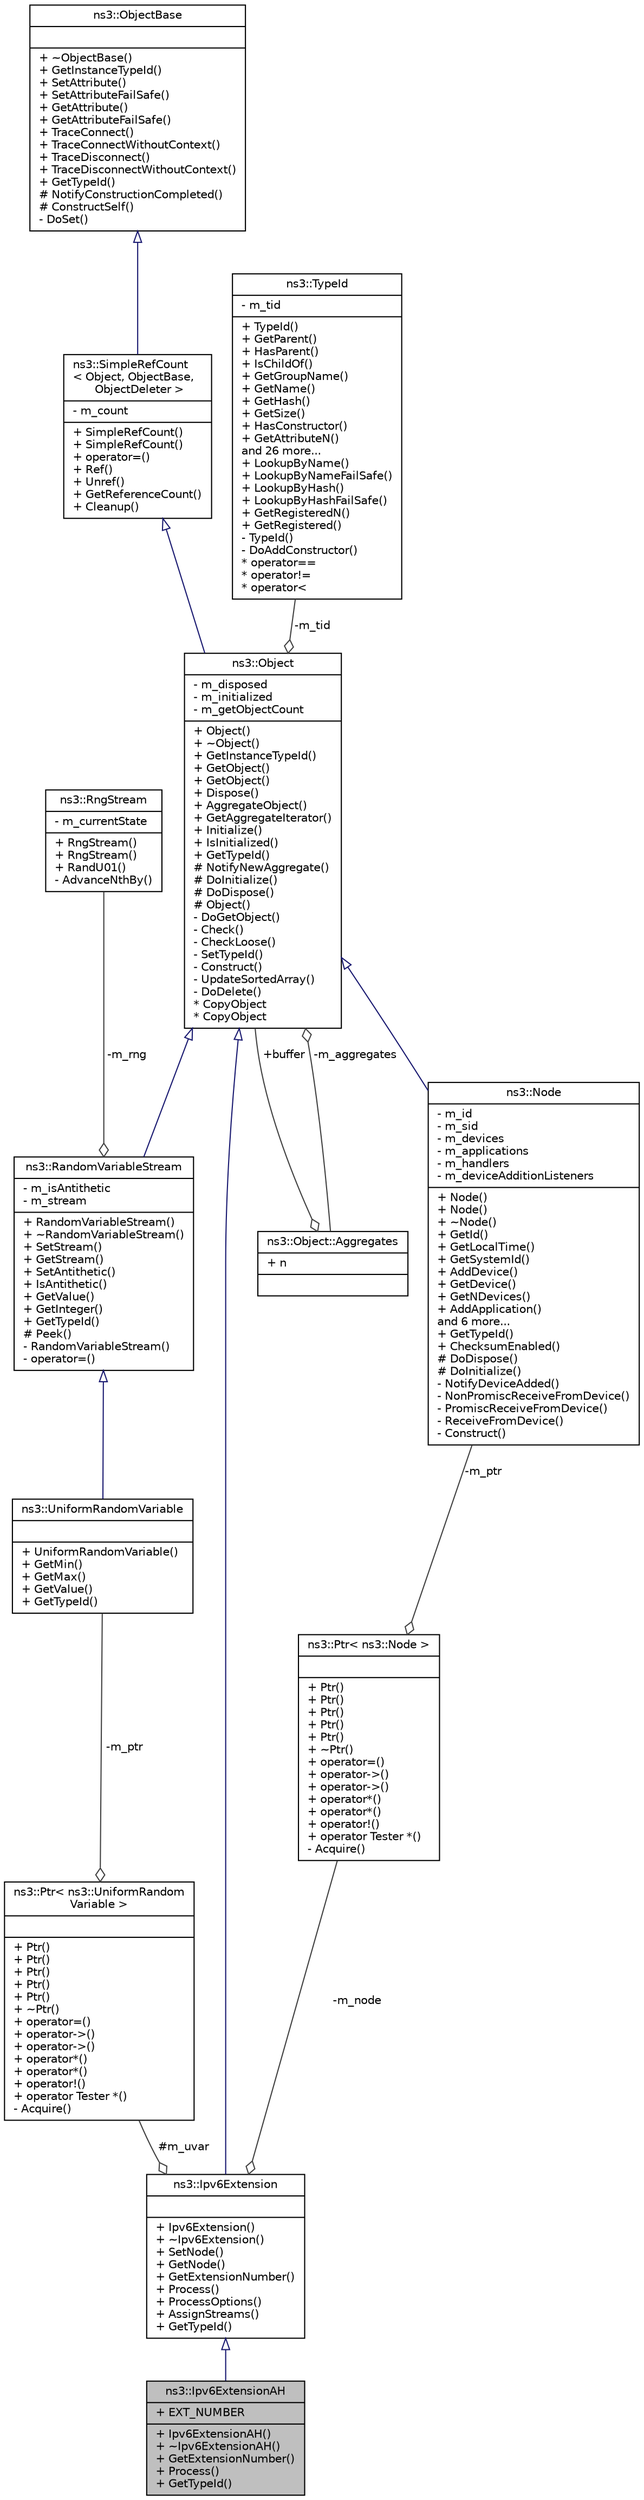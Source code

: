 digraph "ns3::Ipv6ExtensionAH"
{
  edge [fontname="Helvetica",fontsize="10",labelfontname="Helvetica",labelfontsize="10"];
  node [fontname="Helvetica",fontsize="10",shape=record];
  Node1 [label="{ns3::Ipv6ExtensionAH\n|+ EXT_NUMBER\l|+ Ipv6ExtensionAH()\l+ ~Ipv6ExtensionAH()\l+ GetExtensionNumber()\l+ Process()\l+ GetTypeId()\l}",height=0.2,width=0.4,color="black", fillcolor="grey75", style="filled", fontcolor="black"];
  Node2 -> Node1 [dir="back",color="midnightblue",fontsize="10",style="solid",arrowtail="onormal"];
  Node2 [label="{ns3::Ipv6Extension\n||+ Ipv6Extension()\l+ ~Ipv6Extension()\l+ SetNode()\l+ GetNode()\l+ GetExtensionNumber()\l+ Process()\l+ ProcessOptions()\l+ AssignStreams()\l+ GetTypeId()\l}",height=0.2,width=0.4,color="black", fillcolor="white", style="filled",URL="$d1/de7/classns3_1_1Ipv6Extension.html",tooltip="IPv6 Extension base If you want to implement a new IPv6 extension, all you have to do is implement a ..."];
  Node3 -> Node2 [dir="back",color="midnightblue",fontsize="10",style="solid",arrowtail="onormal"];
  Node3 [label="{ns3::Object\n|- m_disposed\l- m_initialized\l- m_getObjectCount\l|+ Object()\l+ ~Object()\l+ GetInstanceTypeId()\l+ GetObject()\l+ GetObject()\l+ Dispose()\l+ AggregateObject()\l+ GetAggregateIterator()\l+ Initialize()\l+ IsInitialized()\l+ GetTypeId()\l# NotifyNewAggregate()\l# DoInitialize()\l# DoDispose()\l# Object()\l- DoGetObject()\l- Check()\l- CheckLoose()\l- SetTypeId()\l- Construct()\l- UpdateSortedArray()\l- DoDelete()\l* CopyObject\l* CopyObject\l}",height=0.2,width=0.4,color="black", fillcolor="white", style="filled",URL="$d9/d77/classns3_1_1Object.html",tooltip="A base class which provides memory management and object aggregation. "];
  Node4 -> Node3 [dir="back",color="midnightblue",fontsize="10",style="solid",arrowtail="onormal"];
  Node4 [label="{ns3::SimpleRefCount\l\< Object, ObjectBase,\l ObjectDeleter \>\n|- m_count\l|+ SimpleRefCount()\l+ SimpleRefCount()\l+ operator=()\l+ Ref()\l+ Unref()\l+ GetReferenceCount()\l+ Cleanup()\l}",height=0.2,width=0.4,color="black", fillcolor="white", style="filled",URL="$da/da1/classns3_1_1SimpleRefCount.html"];
  Node5 -> Node4 [dir="back",color="midnightblue",fontsize="10",style="solid",arrowtail="onormal"];
  Node5 [label="{ns3::ObjectBase\n||+ ~ObjectBase()\l+ GetInstanceTypeId()\l+ SetAttribute()\l+ SetAttributeFailSafe()\l+ GetAttribute()\l+ GetAttributeFailSafe()\l+ TraceConnect()\l+ TraceConnectWithoutContext()\l+ TraceDisconnect()\l+ TraceDisconnectWithoutContext()\l+ GetTypeId()\l# NotifyConstructionCompleted()\l# ConstructSelf()\l- DoSet()\l}",height=0.2,width=0.4,color="black", fillcolor="white", style="filled",URL="$d2/dac/classns3_1_1ObjectBase.html",tooltip="Anchor the ns-3 type and attribute system. "];
  Node6 -> Node3 [color="grey25",fontsize="10",style="solid",label=" -m_tid" ,arrowhead="odiamond"];
  Node6 [label="{ns3::TypeId\n|- m_tid\l|+ TypeId()\l+ GetParent()\l+ HasParent()\l+ IsChildOf()\l+ GetGroupName()\l+ GetName()\l+ GetHash()\l+ GetSize()\l+ HasConstructor()\l+ GetAttributeN()\land 26 more...\l+ LookupByName()\l+ LookupByNameFailSafe()\l+ LookupByHash()\l+ LookupByHashFailSafe()\l+ GetRegisteredN()\l+ GetRegistered()\l- TypeId()\l- DoAddConstructor()\l* operator==\l* operator!=\l* operator\<\l}",height=0.2,width=0.4,color="black", fillcolor="white", style="filled",URL="$d6/d11/classns3_1_1TypeId.html",tooltip="a unique identifier for an interface. "];
  Node7 -> Node3 [color="grey25",fontsize="10",style="solid",label=" -m_aggregates" ,arrowhead="odiamond"];
  Node7 [label="{ns3::Object::Aggregates\n|+ n\l|}",height=0.2,width=0.4,color="black", fillcolor="white", style="filled",URL="$d5/de9/structns3_1_1Object_1_1Aggregates.html"];
  Node3 -> Node7 [color="grey25",fontsize="10",style="solid",label=" +buffer" ,arrowhead="odiamond"];
  Node8 -> Node2 [color="grey25",fontsize="10",style="solid",label=" -m_node" ,arrowhead="odiamond"];
  Node8 [label="{ns3::Ptr\< ns3::Node \>\n||+ Ptr()\l+ Ptr()\l+ Ptr()\l+ Ptr()\l+ Ptr()\l+ ~Ptr()\l+ operator=()\l+ operator-\>()\l+ operator-\>()\l+ operator*()\l+ operator*()\l+ operator!()\l+ operator Tester *()\l- Acquire()\l}",height=0.2,width=0.4,color="black", fillcolor="white", style="filled",URL="$dc/d90/classns3_1_1Ptr.html"];
  Node9 -> Node8 [color="grey25",fontsize="10",style="solid",label=" -m_ptr" ,arrowhead="odiamond"];
  Node9 [label="{ns3::Node\n|- m_id\l- m_sid\l- m_devices\l- m_applications\l- m_handlers\l- m_deviceAdditionListeners\l|+ Node()\l+ Node()\l+ ~Node()\l+ GetId()\l+ GetLocalTime()\l+ GetSystemId()\l+ AddDevice()\l+ GetDevice()\l+ GetNDevices()\l+ AddApplication()\land 6 more...\l+ GetTypeId()\l+ ChecksumEnabled()\l# DoDispose()\l# DoInitialize()\l- NotifyDeviceAdded()\l- NonPromiscReceiveFromDevice()\l- PromiscReceiveFromDevice()\l- ReceiveFromDevice()\l- Construct()\l}",height=0.2,width=0.4,color="black", fillcolor="white", style="filled",URL="$dd/ded/classns3_1_1Node.html",tooltip="A network Node. "];
  Node3 -> Node9 [dir="back",color="midnightblue",fontsize="10",style="solid",arrowtail="onormal"];
  Node10 -> Node2 [color="grey25",fontsize="10",style="solid",label=" #m_uvar" ,arrowhead="odiamond"];
  Node10 [label="{ns3::Ptr\< ns3::UniformRandom\lVariable \>\n||+ Ptr()\l+ Ptr()\l+ Ptr()\l+ Ptr()\l+ Ptr()\l+ ~Ptr()\l+ operator=()\l+ operator-\>()\l+ operator-\>()\l+ operator*()\l+ operator*()\l+ operator!()\l+ operator Tester *()\l- Acquire()\l}",height=0.2,width=0.4,color="black", fillcolor="white", style="filled",URL="$dc/d90/classns3_1_1Ptr.html"];
  Node11 -> Node10 [color="grey25",fontsize="10",style="solid",label=" -m_ptr" ,arrowhead="odiamond"];
  Node11 [label="{ns3::UniformRandomVariable\n||+ UniformRandomVariable()\l+ GetMin()\l+ GetMax()\l+ GetValue()\l+ GetTypeId()\l}",height=0.2,width=0.4,color="black", fillcolor="white", style="filled",URL="$d0/d5b/classns3_1_1UniformRandomVariable.html",tooltip="The uniform distribution Random Number Generator (RNG). "];
  Node12 -> Node11 [dir="back",color="midnightblue",fontsize="10",style="solid",arrowtail="onormal"];
  Node12 [label="{ns3::RandomVariableStream\n|- m_isAntithetic\l- m_stream\l|+ RandomVariableStream()\l+ ~RandomVariableStream()\l+ SetStream()\l+ GetStream()\l+ SetAntithetic()\l+ IsAntithetic()\l+ GetValue()\l+ GetInteger()\l+ GetTypeId()\l# Peek()\l- RandomVariableStream()\l- operator=()\l}",height=0.2,width=0.4,color="black", fillcolor="white", style="filled",URL="$dc/daa/classns3_1_1RandomVariableStream.html",tooltip="The basic uniform Random Number Generator (RNG). "];
  Node3 -> Node12 [dir="back",color="midnightblue",fontsize="10",style="solid",arrowtail="onormal"];
  Node13 -> Node12 [color="grey25",fontsize="10",style="solid",label=" -m_rng" ,arrowhead="odiamond"];
  Node13 [label="{ns3::RngStream\n|- m_currentState\l|+ RngStream()\l+ RngStream()\l+ RandU01()\l- AdvanceNthBy()\l}",height=0.2,width=0.4,color="black", fillcolor="white", style="filled",URL="$da/d35/classns3_1_1RngStream.html",tooltip="Combined Multiple-Recursive Generator MRG32k3a. "];
}
